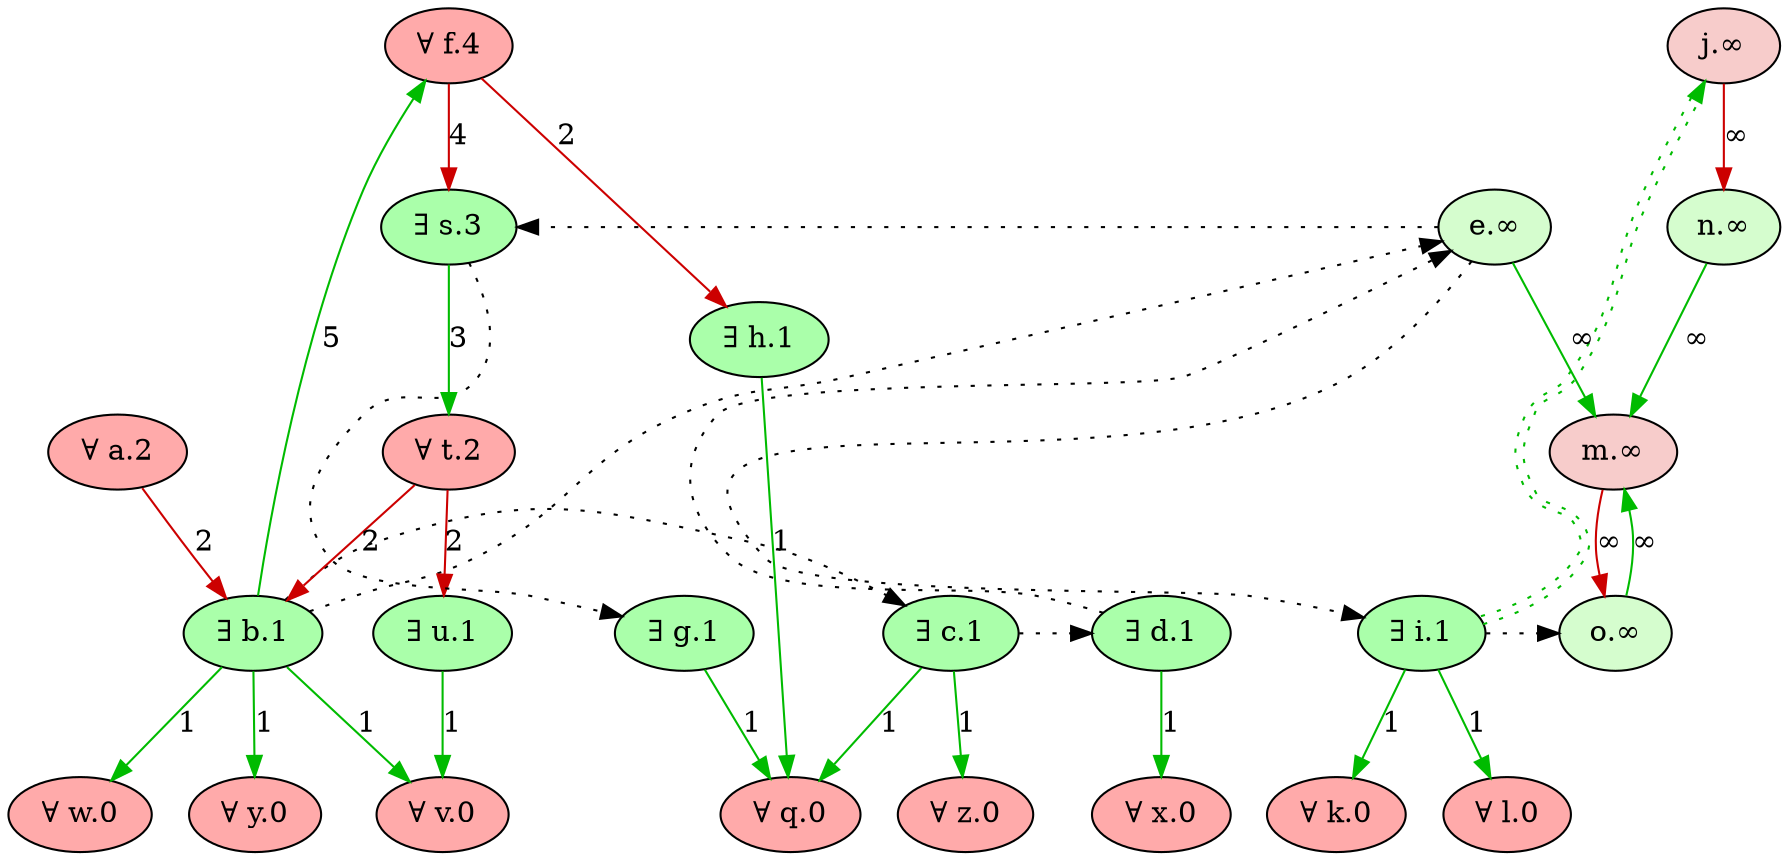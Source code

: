 digraph {
    // Node defaults can be set here if needed
    "v" [style="filled", fillcolor="#FFAAAA", label="∀ v.0"]
    "z" [style="filled", fillcolor="#FFAAAA", label="∀ z.0"]
    "y" [style="filled", fillcolor="#FFAAAA", label="∀ y.0"]
    "x" [style="filled", fillcolor="#FFAAAA", label="∀ x.0"]
    "w" [style="filled", fillcolor="#FFAAAA", label="∀ w.0"]
    "q" [style="filled", fillcolor="#FFAAAA", label="∀ q.0"]
    "l" [style="filled", fillcolor="#FFAAAA", label="∀ l.0"]
    "k" [style="filled", fillcolor="#FFAAAA", label="∀ k.0"]
    "u" [style="filled", fillcolor="#AAFFAA", label="∃ u.1"]
    "b" [style="filled", fillcolor="#AAFFAA", label="∃ b.1"]
    "c" [style="filled", fillcolor="#AAFFAA", label="∃ c.1"]
    "d" [style="filled", fillcolor="#AAFFAA", label="∃ d.1"]
    "i" [style="filled", fillcolor="#AAFFAA", label="∃ i.1"]
    "g" [style="filled", fillcolor="#AAFFAA", label="∃ g.1"]
    "h" [style="filled", fillcolor="#AAFFAA", label="∃ h.1"]
    "a" [style="filled", fillcolor="#FFAAAA", label="∀ a.2"]
    "t" [style="filled", fillcolor="#FFAAAA", label="∀ t.2"]
    "s" [style="filled", fillcolor="#AAFFAA", label="∃ s.3"]
    "f" [style="filled", fillcolor="#FFAAAA", label="∀ f.4"]
    "j" [style="filled", fillcolor="#f7cccb", label="j.∞"]
    "e" [style="filled", fillcolor="#d5fdce", label="e.∞"]
    "o" [style="filled", fillcolor="#d5fdce", label="o.∞"]
    "n" [style="filled", fillcolor="#d5fdce", label="n.∞"]
    "m" [style="filled", fillcolor="#f7cccb", label="m.∞"]
    "a" -> "b" [color="#CC0000" style="solid" dir="forward" label="2" ]
    "t" -> "b" [color="#CC0000" style="solid" dir="forward" label="2" ]
    "b" -> "c" [color="black" style="dotted" dir="forward" label="" constraint=false]
    "c" -> "d" [color="black" style="dotted" dir="forward" label="" constraint=false]
    "b" -> "e" [color="black" style="dotted" dir="forward" label="" constraint=false]
    "d" -> "e" [color="black" style="dotted" dir="forward" label="" constraint=false]
    "b" -> "f" [color="#00BB00" style="solid" dir="forward" label="5" ]
    "s" -> "g" [color="black" style="dotted" dir="forward" label="" constraint=false]
    "f" -> "h" [color="#CC0000" style="solid" dir="forward" label="2" ]
    "e" -> "i" [color="black" style="dotted" dir="forward" label="" constraint=false]
    "i" -> "j" [color="#00BB00:invis:#00BB00" style="dotted" dir="forward" label="" constraint=false]
    "i" -> "k" [color="#00BB00" style="solid" dir="forward" label="1" ]
    "i" -> "l" [color="#00BB00" style="solid" dir="forward" label="1" ]
    "e" -> "m" [color="#00BB00" style="solid" dir="forward" label="∞" ]
    "o" -> "m" [color="#00BB00" style="solid" dir="forward" label="∞" ]
    "n" -> "m" [color="#00BB00" style="solid" dir="forward" label="∞" ]
    "j" -> "n" [color="#CC0000" style="solid" dir="forward" label="∞" ]
    "i" -> "o" [color="black" style="dotted" dir="forward" label="" constraint=false]
    "m" -> "o" [color="#CC0000" style="solid" dir="forward" label="∞" ]
    "g" -> "q" [color="#00BB00" style="solid" dir="forward" label="1" ]
    "h" -> "q" [color="#00BB00" style="solid" dir="forward" label="1" ]
    "c" -> "q" [color="#00BB00" style="solid" dir="forward" label="1" ]
    "e" -> "s" [color="black" style="dotted" dir="forward" label="" constraint=false]
    "f" -> "s" [color="#CC0000" style="solid" dir="forward" label="4" ]
    "s" -> "t" [color="#00BB00" style="solid" dir="forward" label="3" ]
    "t" -> "u" [color="#CC0000" style="solid" dir="forward" label="2" ]
    "b" -> "v" [color="#00BB00" style="solid" dir="forward" label="1" ]
    "u" -> "v" [color="#00BB00" style="solid" dir="forward" label="1" ]
    "b" -> "w" [color="#00BB00" style="solid" dir="forward" label="1" ]
    "d" -> "x" [color="#00BB00" style="solid" dir="forward" label="1" ]
    "b" -> "y" [color="#00BB00" style="solid" dir="forward" label="1" ]
    "c" -> "z" [color="#00BB00" style="solid" dir="forward" label="1" ]
    {rank = max v z y x w q l k}
    {rank = min f}
}